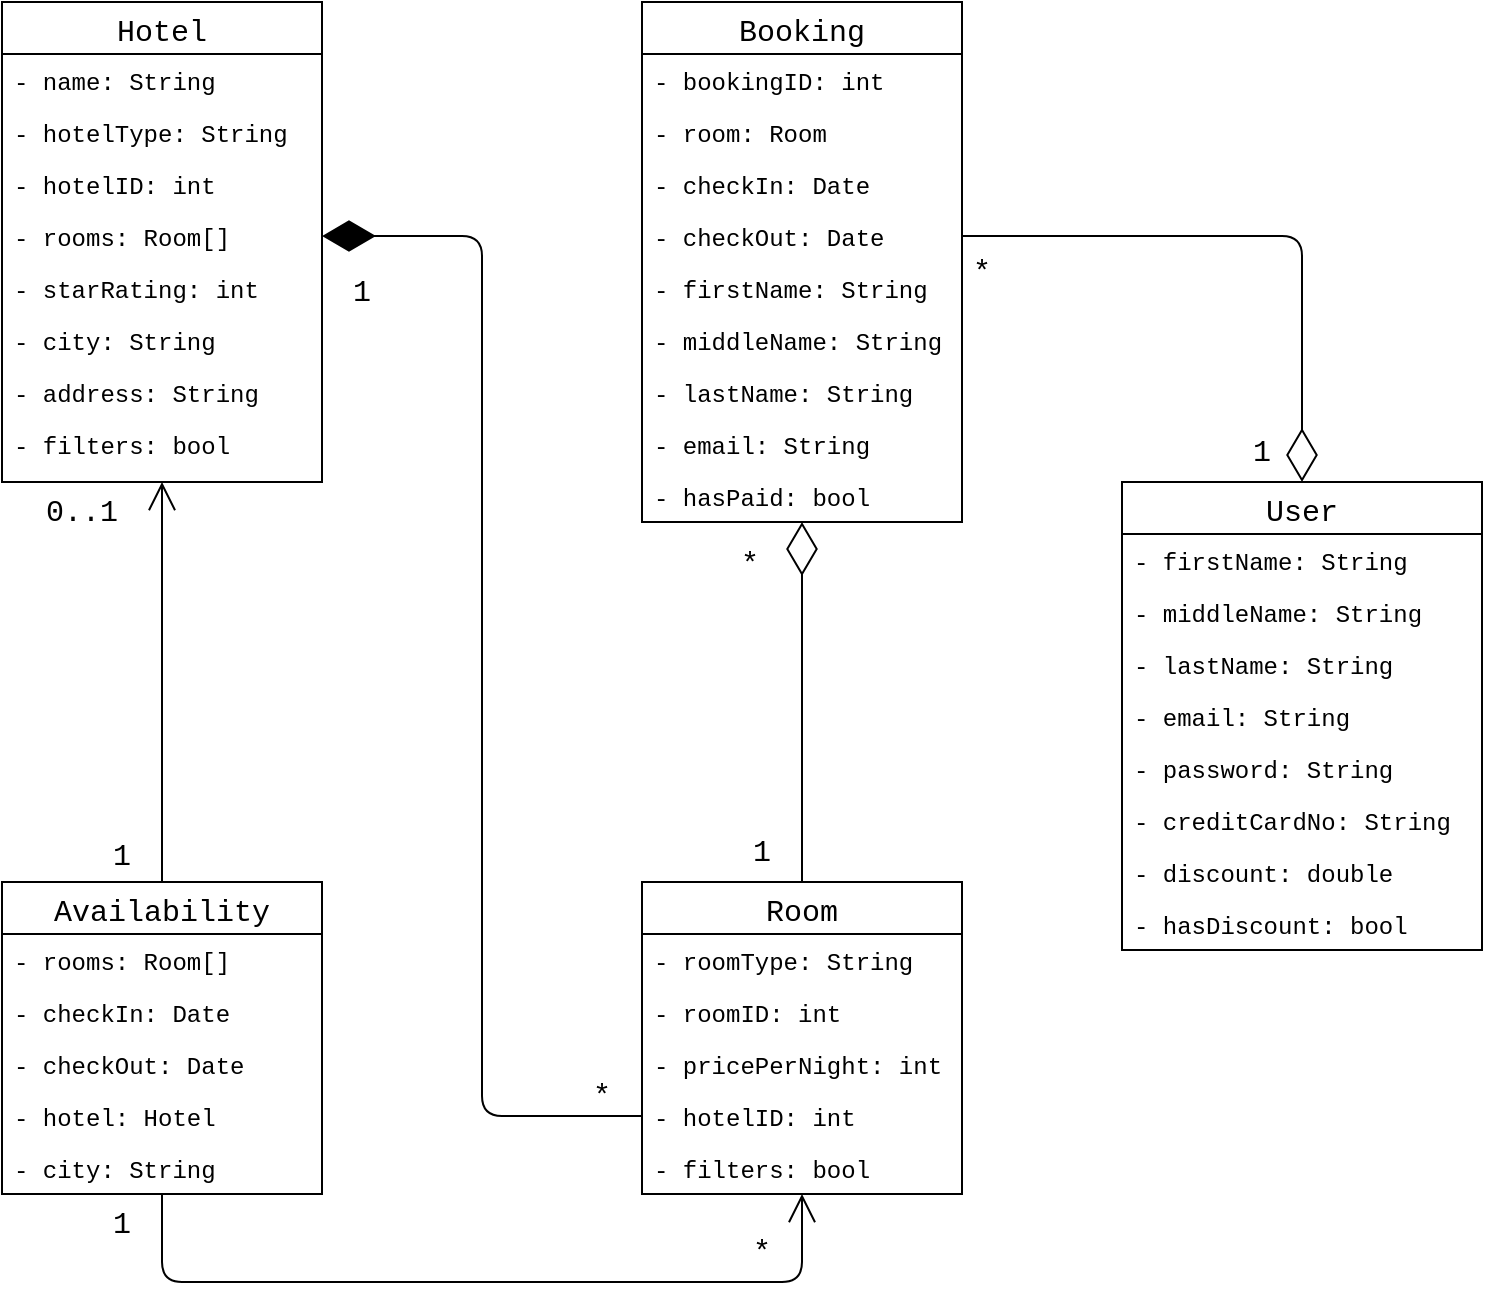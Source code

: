 <mxfile version="12.7.9" type="device"><diagram id="C5RBs43oDa-KdzZeNtuy" name="Page-1"><mxGraphModel dx="1418" dy="820" grid="1" gridSize="10" guides="1" tooltips="1" connect="1" arrows="1" fold="1" page="1" pageScale="1" pageWidth="827" pageHeight="1169" background="#FFFFFF" math="0" shadow="0"><root><mxCell id="WIyWlLk6GJQsqaUBKTNV-0"/><mxCell id="WIyWlLk6GJQsqaUBKTNV-1" parent="WIyWlLk6GJQsqaUBKTNV-0"/><mxCell id="qFRRub70nDxkKU252Yp6-81" value="Availability" style="swimlane;fontStyle=0;childLayout=stackLayout;horizontal=1;startSize=26;fillColor=none;horizontalStack=0;resizeParent=1;resizeParentMax=0;resizeLast=0;collapsible=1;marginBottom=0;fontFamily=Courier New;fontSize=15;" vertex="1" parent="WIyWlLk6GJQsqaUBKTNV-1"><mxGeometry x="40" y="480" width="160" height="156" as="geometry"/></mxCell><mxCell id="qFRRub70nDxkKU252Yp6-82" value="- rooms: Room[]" style="text;strokeColor=none;fillColor=none;align=left;verticalAlign=top;spacingLeft=4;spacingRight=4;overflow=hidden;rotatable=0;points=[[0,0.5],[1,0.5]];portConstraint=eastwest;fontFamily=Courier New;" vertex="1" parent="qFRRub70nDxkKU252Yp6-81"><mxGeometry y="26" width="160" height="26" as="geometry"/></mxCell><mxCell id="qFRRub70nDxkKU252Yp6-83" value="- checkIn: Date" style="text;strokeColor=none;fillColor=none;align=left;verticalAlign=top;spacingLeft=4;spacingRight=4;overflow=hidden;rotatable=0;points=[[0,0.5],[1,0.5]];portConstraint=eastwest;fontFamily=Courier New;" vertex="1" parent="qFRRub70nDxkKU252Yp6-81"><mxGeometry y="52" width="160" height="26" as="geometry"/></mxCell><mxCell id="qFRRub70nDxkKU252Yp6-84" value="- checkOut: Date" style="text;strokeColor=none;fillColor=none;align=left;verticalAlign=top;spacingLeft=4;spacingRight=4;overflow=hidden;rotatable=0;points=[[0,0.5],[1,0.5]];portConstraint=eastwest;fontFamily=Courier New;" vertex="1" parent="qFRRub70nDxkKU252Yp6-81"><mxGeometry y="78" width="160" height="26" as="geometry"/></mxCell><mxCell id="qFRRub70nDxkKU252Yp6-85" value="- hotel: Hotel" style="text;strokeColor=none;fillColor=none;align=left;verticalAlign=top;spacingLeft=4;spacingRight=4;overflow=hidden;rotatable=0;points=[[0,0.5],[1,0.5]];portConstraint=eastwest;fontFamily=Courier New;" vertex="1" parent="qFRRub70nDxkKU252Yp6-81"><mxGeometry y="104" width="160" height="26" as="geometry"/></mxCell><mxCell id="qFRRub70nDxkKU252Yp6-86" value="- city: String" style="text;strokeColor=none;fillColor=none;align=left;verticalAlign=top;spacingLeft=4;spacingRight=4;overflow=hidden;rotatable=0;points=[[0,0.5],[1,0.5]];portConstraint=eastwest;fontFamily=Courier New;" vertex="1" parent="qFRRub70nDxkKU252Yp6-81"><mxGeometry y="130" width="160" height="26" as="geometry"/></mxCell><mxCell id="qFRRub70nDxkKU252Yp6-87" value="Hotel" style="swimlane;fontStyle=0;childLayout=stackLayout;horizontal=1;startSize=26;fillColor=none;horizontalStack=0;resizeParent=1;resizeParentMax=0;resizeLast=0;collapsible=1;marginBottom=0;fontFamily=Courier New;fontSize=15;" vertex="1" parent="WIyWlLk6GJQsqaUBKTNV-1"><mxGeometry x="40" y="40" width="160" height="240" as="geometry"/></mxCell><mxCell id="qFRRub70nDxkKU252Yp6-88" value="- name: String" style="text;strokeColor=none;fillColor=none;align=left;verticalAlign=top;spacingLeft=4;spacingRight=4;overflow=hidden;rotatable=0;points=[[0,0.5],[1,0.5]];portConstraint=eastwest;fontFamily=Courier New;" vertex="1" parent="qFRRub70nDxkKU252Yp6-87"><mxGeometry y="26" width="160" height="26" as="geometry"/></mxCell><mxCell id="qFRRub70nDxkKU252Yp6-89" value="- hotelType: String" style="text;strokeColor=none;fillColor=none;align=left;verticalAlign=top;spacingLeft=4;spacingRight=4;overflow=hidden;rotatable=0;points=[[0,0.5],[1,0.5]];portConstraint=eastwest;fontFamily=Courier New;" vertex="1" parent="qFRRub70nDxkKU252Yp6-87"><mxGeometry y="52" width="160" height="26" as="geometry"/></mxCell><mxCell id="qFRRub70nDxkKU252Yp6-90" value="- hotelID: int" style="text;strokeColor=none;fillColor=none;align=left;verticalAlign=top;spacingLeft=4;spacingRight=4;overflow=hidden;rotatable=0;points=[[0,0.5],[1,0.5]];portConstraint=eastwest;fontFamily=Courier New;" vertex="1" parent="qFRRub70nDxkKU252Yp6-87"><mxGeometry y="78" width="160" height="26" as="geometry"/></mxCell><mxCell id="qFRRub70nDxkKU252Yp6-91" value="- rooms: Room[]" style="text;strokeColor=none;fillColor=none;align=left;verticalAlign=top;spacingLeft=4;spacingRight=4;overflow=hidden;rotatable=0;points=[[0,0.5],[1,0.5]];portConstraint=eastwest;fontFamily=Courier New;" vertex="1" parent="qFRRub70nDxkKU252Yp6-87"><mxGeometry y="104" width="160" height="26" as="geometry"/></mxCell><mxCell id="qFRRub70nDxkKU252Yp6-92" value="- starRating: int" style="text;strokeColor=none;fillColor=none;align=left;verticalAlign=top;spacingLeft=4;spacingRight=4;overflow=hidden;rotatable=0;points=[[0,0.5],[1,0.5]];portConstraint=eastwest;fontFamily=Courier New;" vertex="1" parent="qFRRub70nDxkKU252Yp6-87"><mxGeometry y="130" width="160" height="26" as="geometry"/></mxCell><mxCell id="qFRRub70nDxkKU252Yp6-93" value="- city: String" style="text;strokeColor=none;fillColor=none;align=left;verticalAlign=top;spacingLeft=4;spacingRight=4;overflow=hidden;rotatable=0;points=[[0,0.5],[1,0.5]];portConstraint=eastwest;fontFamily=Courier New;" vertex="1" parent="qFRRub70nDxkKU252Yp6-87"><mxGeometry y="156" width="160" height="26" as="geometry"/></mxCell><mxCell id="qFRRub70nDxkKU252Yp6-94" value="- address: String" style="text;strokeColor=none;fillColor=none;align=left;verticalAlign=top;spacingLeft=4;spacingRight=4;overflow=hidden;rotatable=0;points=[[0,0.5],[1,0.5]];portConstraint=eastwest;fontFamily=Courier New;" vertex="1" parent="qFRRub70nDxkKU252Yp6-87"><mxGeometry y="182" width="160" height="26" as="geometry"/></mxCell><mxCell id="qFRRub70nDxkKU252Yp6-95" value="- filters: bool" style="text;strokeColor=none;fillColor=none;align=left;verticalAlign=top;spacingLeft=4;spacingRight=4;overflow=hidden;rotatable=0;points=[[0,0.5],[1,0.5]];portConstraint=eastwest;fontFamily=Courier New;" vertex="1" parent="qFRRub70nDxkKU252Yp6-87"><mxGeometry y="208" width="160" height="32" as="geometry"/></mxCell><mxCell id="qFRRub70nDxkKU252Yp6-96" value="Booking" style="swimlane;fontStyle=0;childLayout=stackLayout;horizontal=1;startSize=26;fillColor=none;horizontalStack=0;resizeParent=1;resizeParentMax=0;resizeLast=0;collapsible=1;marginBottom=0;fontFamily=Courier New;fontSize=15;" vertex="1" parent="WIyWlLk6GJQsqaUBKTNV-1"><mxGeometry x="360" y="40" width="160" height="260" as="geometry"/></mxCell><mxCell id="qFRRub70nDxkKU252Yp6-97" value="- bookingID: int" style="text;strokeColor=none;fillColor=none;align=left;verticalAlign=top;spacingLeft=4;spacingRight=4;overflow=hidden;rotatable=0;points=[[0,0.5],[1,0.5]];portConstraint=eastwest;fontFamily=Courier New;" vertex="1" parent="qFRRub70nDxkKU252Yp6-96"><mxGeometry y="26" width="160" height="26" as="geometry"/></mxCell><mxCell id="qFRRub70nDxkKU252Yp6-98" value="- room: Room" style="text;strokeColor=none;fillColor=none;align=left;verticalAlign=top;spacingLeft=4;spacingRight=4;overflow=hidden;rotatable=0;points=[[0,0.5],[1,0.5]];portConstraint=eastwest;fontFamily=Courier New;" vertex="1" parent="qFRRub70nDxkKU252Yp6-96"><mxGeometry y="52" width="160" height="26" as="geometry"/></mxCell><mxCell id="qFRRub70nDxkKU252Yp6-99" value="- checkIn: Date" style="text;strokeColor=none;fillColor=none;align=left;verticalAlign=top;spacingLeft=4;spacingRight=4;overflow=hidden;rotatable=0;points=[[0,0.5],[1,0.5]];portConstraint=eastwest;fontFamily=Courier New;" vertex="1" parent="qFRRub70nDxkKU252Yp6-96"><mxGeometry y="78" width="160" height="26" as="geometry"/></mxCell><mxCell id="qFRRub70nDxkKU252Yp6-100" value="- checkOut: Date" style="text;strokeColor=none;fillColor=none;align=left;verticalAlign=top;spacingLeft=4;spacingRight=4;overflow=hidden;rotatable=0;points=[[0,0.5],[1,0.5]];portConstraint=eastwest;fontFamily=Courier New;" vertex="1" parent="qFRRub70nDxkKU252Yp6-96"><mxGeometry y="104" width="160" height="26" as="geometry"/></mxCell><mxCell id="qFRRub70nDxkKU252Yp6-101" value="- firstName: String" style="text;strokeColor=none;fillColor=none;align=left;verticalAlign=top;spacingLeft=4;spacingRight=4;overflow=hidden;rotatable=0;points=[[0,0.5],[1,0.5]];portConstraint=eastwest;fontFamily=Courier New;" vertex="1" parent="qFRRub70nDxkKU252Yp6-96"><mxGeometry y="130" width="160" height="26" as="geometry"/></mxCell><mxCell id="qFRRub70nDxkKU252Yp6-102" value="- middleName: String" style="text;strokeColor=none;fillColor=none;align=left;verticalAlign=top;spacingLeft=4;spacingRight=4;overflow=hidden;rotatable=0;points=[[0,0.5],[1,0.5]];portConstraint=eastwest;fontFamily=Courier New;" vertex="1" parent="qFRRub70nDxkKU252Yp6-96"><mxGeometry y="156" width="160" height="26" as="geometry"/></mxCell><mxCell id="qFRRub70nDxkKU252Yp6-103" value="- lastName: String" style="text;strokeColor=none;fillColor=none;align=left;verticalAlign=top;spacingLeft=4;spacingRight=4;overflow=hidden;rotatable=0;points=[[0,0.5],[1,0.5]];portConstraint=eastwest;fontFamily=Courier New;" vertex="1" parent="qFRRub70nDxkKU252Yp6-96"><mxGeometry y="182" width="160" height="26" as="geometry"/></mxCell><mxCell id="qFRRub70nDxkKU252Yp6-104" value="- email: String" style="text;strokeColor=none;fillColor=none;align=left;verticalAlign=top;spacingLeft=4;spacingRight=4;overflow=hidden;rotatable=0;points=[[0,0.5],[1,0.5]];portConstraint=eastwest;fontFamily=Courier New;" vertex="1" parent="qFRRub70nDxkKU252Yp6-96"><mxGeometry y="208" width="160" height="26" as="geometry"/></mxCell><mxCell id="qFRRub70nDxkKU252Yp6-105" value="- hasPaid: bool" style="text;strokeColor=none;fillColor=none;align=left;verticalAlign=top;spacingLeft=4;spacingRight=4;overflow=hidden;rotatable=0;points=[[0,0.5],[1,0.5]];portConstraint=eastwest;fontFamily=Courier New;" vertex="1" parent="qFRRub70nDxkKU252Yp6-96"><mxGeometry y="234" width="160" height="26" as="geometry"/></mxCell><mxCell id="qFRRub70nDxkKU252Yp6-106" value="Room" style="swimlane;fontStyle=0;childLayout=stackLayout;horizontal=1;startSize=26;fillColor=none;horizontalStack=0;resizeParent=1;resizeParentMax=0;resizeLast=0;collapsible=1;marginBottom=0;fontFamily=Courier New;fontSize=15;" vertex="1" parent="WIyWlLk6GJQsqaUBKTNV-1"><mxGeometry x="360" y="480" width="160" height="156" as="geometry"/></mxCell><mxCell id="qFRRub70nDxkKU252Yp6-107" value="- roomType: String" style="text;strokeColor=none;fillColor=none;align=left;verticalAlign=top;spacingLeft=4;spacingRight=4;overflow=hidden;rotatable=0;points=[[0,0.5],[1,0.5]];portConstraint=eastwest;fontFamily=Courier New;" vertex="1" parent="qFRRub70nDxkKU252Yp6-106"><mxGeometry y="26" width="160" height="26" as="geometry"/></mxCell><mxCell id="qFRRub70nDxkKU252Yp6-108" value="- roomID: int" style="text;strokeColor=none;fillColor=none;align=left;verticalAlign=top;spacingLeft=4;spacingRight=4;overflow=hidden;rotatable=0;points=[[0,0.5],[1,0.5]];portConstraint=eastwest;fontFamily=Courier New;" vertex="1" parent="qFRRub70nDxkKU252Yp6-106"><mxGeometry y="52" width="160" height="26" as="geometry"/></mxCell><mxCell id="qFRRub70nDxkKU252Yp6-109" value="- pricePerNight: int" style="text;strokeColor=none;fillColor=none;align=left;verticalAlign=top;spacingLeft=4;spacingRight=4;overflow=hidden;rotatable=0;points=[[0,0.5],[1,0.5]];portConstraint=eastwest;fontFamily=Courier New;" vertex="1" parent="qFRRub70nDxkKU252Yp6-106"><mxGeometry y="78" width="160" height="26" as="geometry"/></mxCell><mxCell id="qFRRub70nDxkKU252Yp6-110" value="- hotelID: int" style="text;strokeColor=none;fillColor=none;align=left;verticalAlign=top;spacingLeft=4;spacingRight=4;overflow=hidden;rotatable=0;points=[[0,0.5],[1,0.5]];portConstraint=eastwest;fontFamily=Courier New;" vertex="1" parent="qFRRub70nDxkKU252Yp6-106"><mxGeometry y="104" width="160" height="26" as="geometry"/></mxCell><mxCell id="qFRRub70nDxkKU252Yp6-111" value="- filters: bool" style="text;strokeColor=none;fillColor=none;align=left;verticalAlign=top;spacingLeft=4;spacingRight=4;overflow=hidden;rotatable=0;points=[[0,0.5],[1,0.5]];portConstraint=eastwest;fontFamily=Courier New;" vertex="1" parent="qFRRub70nDxkKU252Yp6-106"><mxGeometry y="130" width="160" height="26" as="geometry"/></mxCell><mxCell id="qFRRub70nDxkKU252Yp6-112" value="User" style="swimlane;fontStyle=0;childLayout=stackLayout;horizontal=1;startSize=26;fillColor=none;horizontalStack=0;resizeParent=1;resizeParentMax=0;resizeLast=0;collapsible=1;marginBottom=0;fontFamily=Courier New;fontSize=15;" vertex="1" parent="WIyWlLk6GJQsqaUBKTNV-1"><mxGeometry x="600" y="280" width="180" height="234" as="geometry"/></mxCell><mxCell id="qFRRub70nDxkKU252Yp6-113" value="- firstName: String" style="text;strokeColor=none;fillColor=none;align=left;verticalAlign=top;spacingLeft=4;spacingRight=4;overflow=hidden;rotatable=0;points=[[0,0.5],[1,0.5]];portConstraint=eastwest;fontFamily=Courier New;" vertex="1" parent="qFRRub70nDxkKU252Yp6-112"><mxGeometry y="26" width="180" height="26" as="geometry"/></mxCell><mxCell id="qFRRub70nDxkKU252Yp6-114" value="- middleName: String" style="text;strokeColor=none;fillColor=none;align=left;verticalAlign=top;spacingLeft=4;spacingRight=4;overflow=hidden;rotatable=0;points=[[0,0.5],[1,0.5]];portConstraint=eastwest;fontFamily=Courier New;" vertex="1" parent="qFRRub70nDxkKU252Yp6-112"><mxGeometry y="52" width="180" height="26" as="geometry"/></mxCell><mxCell id="qFRRub70nDxkKU252Yp6-115" value="- lastName: String" style="text;strokeColor=none;fillColor=none;align=left;verticalAlign=top;spacingLeft=4;spacingRight=4;overflow=hidden;rotatable=0;points=[[0,0.5],[1,0.5]];portConstraint=eastwest;fontFamily=Courier New;" vertex="1" parent="qFRRub70nDxkKU252Yp6-112"><mxGeometry y="78" width="180" height="26" as="geometry"/></mxCell><mxCell id="qFRRub70nDxkKU252Yp6-116" value="- email: String" style="text;strokeColor=none;fillColor=none;align=left;verticalAlign=top;spacingLeft=4;spacingRight=4;overflow=hidden;rotatable=0;points=[[0,0.5],[1,0.5]];portConstraint=eastwest;fontFamily=Courier New;" vertex="1" parent="qFRRub70nDxkKU252Yp6-112"><mxGeometry y="104" width="180" height="26" as="geometry"/></mxCell><mxCell id="qFRRub70nDxkKU252Yp6-117" value="- password: String" style="text;strokeColor=none;fillColor=none;align=left;verticalAlign=top;spacingLeft=4;spacingRight=4;overflow=hidden;rotatable=0;points=[[0,0.5],[1,0.5]];portConstraint=eastwest;fontFamily=Courier New;" vertex="1" parent="qFRRub70nDxkKU252Yp6-112"><mxGeometry y="130" width="180" height="26" as="geometry"/></mxCell><mxCell id="qFRRub70nDxkKU252Yp6-118" value="- creditCardNo: String" style="text;strokeColor=none;fillColor=none;align=left;verticalAlign=top;spacingLeft=4;spacingRight=4;overflow=hidden;rotatable=0;points=[[0,0.5],[1,0.5]];portConstraint=eastwest;fontFamily=Courier New;" vertex="1" parent="qFRRub70nDxkKU252Yp6-112"><mxGeometry y="156" width="180" height="26" as="geometry"/></mxCell><mxCell id="qFRRub70nDxkKU252Yp6-119" value="- discount: double" style="text;strokeColor=none;fillColor=none;align=left;verticalAlign=top;spacingLeft=4;spacingRight=4;overflow=hidden;rotatable=0;points=[[0,0.5],[1,0.5]];portConstraint=eastwest;fontFamily=Courier New;" vertex="1" parent="qFRRub70nDxkKU252Yp6-112"><mxGeometry y="182" width="180" height="26" as="geometry"/></mxCell><mxCell id="qFRRub70nDxkKU252Yp6-120" value="- hasDiscount: bool" style="text;strokeColor=none;fillColor=none;align=left;verticalAlign=top;spacingLeft=4;spacingRight=4;overflow=hidden;rotatable=0;points=[[0,0.5],[1,0.5]];portConstraint=eastwest;fontFamily=Courier New;" vertex="1" parent="qFRRub70nDxkKU252Yp6-112"><mxGeometry y="208" width="180" height="26" as="geometry"/></mxCell><mxCell id="qFRRub70nDxkKU252Yp6-121" value="" style="endArrow=diamondThin;endFill=1;endSize=24;html=1;fontFamily=Courier New;fontSize=15;entryX=1;entryY=0.5;entryDx=0;entryDy=0;exitX=0;exitY=0.5;exitDx=0;exitDy=0;" edge="1" parent="WIyWlLk6GJQsqaUBKTNV-1" source="qFRRub70nDxkKU252Yp6-110" target="qFRRub70nDxkKU252Yp6-91"><mxGeometry width="160" relative="1" as="geometry"><mxPoint x="200" y="380" as="sourcePoint"/><mxPoint x="360" y="380" as="targetPoint"/><Array as="points"><mxPoint x="280" y="597"/><mxPoint x="280" y="157"/></Array></mxGeometry></mxCell><mxCell id="qFRRub70nDxkKU252Yp6-130" value="" style="endArrow=open;endFill=1;endSize=12;html=1;fontFamily=Courier New;fontSize=15;exitX=0.5;exitY=0;exitDx=0;exitDy=0;entryX=0.5;entryY=1;entryDx=0;entryDy=0;" edge="1" parent="WIyWlLk6GJQsqaUBKTNV-1" source="qFRRub70nDxkKU252Yp6-81" target="qFRRub70nDxkKU252Yp6-87"><mxGeometry width="160" relative="1" as="geometry"><mxPoint x="60" y="390" as="sourcePoint"/><mxPoint x="220" y="390" as="targetPoint"/></mxGeometry></mxCell><mxCell id="qFRRub70nDxkKU252Yp6-131" value="" style="endArrow=open;endFill=1;endSize=12;html=1;fontFamily=Courier New;fontSize=15;exitX=0.5;exitY=1;exitDx=0;exitDy=0;entryX=0.5;entryY=1;entryDx=0;entryDy=0;" edge="1" parent="WIyWlLk6GJQsqaUBKTNV-1" source="qFRRub70nDxkKU252Yp6-81" target="qFRRub70nDxkKU252Yp6-106"><mxGeometry width="160" relative="1" as="geometry"><mxPoint x="210" y="700" as="sourcePoint"/><mxPoint x="370" y="700" as="targetPoint"/><Array as="points"><mxPoint x="120" y="680"/><mxPoint x="440" y="680"/></Array></mxGeometry></mxCell><mxCell id="qFRRub70nDxkKU252Yp6-132" value="" style="endArrow=diamondThin;endFill=0;endSize=24;html=1;fontFamily=Courier New;fontSize=15;exitX=1;exitY=0.5;exitDx=0;exitDy=0;entryX=0.5;entryY=0;entryDx=0;entryDy=0;" edge="1" parent="WIyWlLk6GJQsqaUBKTNV-1" source="qFRRub70nDxkKU252Yp6-100" target="qFRRub70nDxkKU252Yp6-112"><mxGeometry width="160" relative="1" as="geometry"><mxPoint x="610" y="160" as="sourcePoint"/><mxPoint x="770" y="160" as="targetPoint"/><Array as="points"><mxPoint x="690" y="157"/></Array></mxGeometry></mxCell><mxCell id="qFRRub70nDxkKU252Yp6-133" value="" style="endArrow=diamondThin;endFill=0;endSize=24;html=1;fontFamily=Courier New;fontSize=15;entryX=0.5;entryY=1;entryDx=0;entryDy=0;exitX=0.5;exitY=0;exitDx=0;exitDy=0;" edge="1" parent="WIyWlLk6GJQsqaUBKTNV-1" source="qFRRub70nDxkKU252Yp6-106" target="qFRRub70nDxkKU252Yp6-96"><mxGeometry width="160" relative="1" as="geometry"><mxPoint x="340" y="390" as="sourcePoint"/><mxPoint x="500" y="390" as="targetPoint"/></mxGeometry></mxCell><mxCell id="qFRRub70nDxkKU252Yp6-136" value="1" style="text;align=center;fontStyle=0;verticalAlign=middle;spacingLeft=3;spacingRight=3;strokeColor=none;rotatable=0;points=[[0,0.5],[1,0.5]];portConstraint=eastwest;fontFamily=Courier New;fontSize=15;" vertex="1" parent="WIyWlLk6GJQsqaUBKTNV-1"><mxGeometry x="630" y="250" width="80" height="26" as="geometry"/></mxCell><mxCell id="qFRRub70nDxkKU252Yp6-137" value="0..1" style="text;align=center;fontStyle=0;verticalAlign=middle;spacingLeft=3;spacingRight=3;strokeColor=none;rotatable=0;points=[[0,0.5],[1,0.5]];portConstraint=eastwest;fontFamily=Courier New;fontSize=15;" vertex="1" parent="WIyWlLk6GJQsqaUBKTNV-1"><mxGeometry x="40" y="280" width="80" height="26" as="geometry"/></mxCell><mxCell id="qFRRub70nDxkKU252Yp6-138" value="1" style="text;align=center;fontStyle=0;verticalAlign=middle;spacingLeft=3;spacingRight=3;strokeColor=none;rotatable=0;points=[[0,0.5],[1,0.5]];portConstraint=eastwest;fontFamily=Courier New;fontSize=15;" vertex="1" parent="WIyWlLk6GJQsqaUBKTNV-1"><mxGeometry x="60" y="450" width="80" height="30" as="geometry"/></mxCell><mxCell id="qFRRub70nDxkKU252Yp6-140" value="1" style="text;align=center;fontStyle=0;verticalAlign=middle;spacingLeft=3;spacingRight=3;strokeColor=none;rotatable=0;points=[[0,0.5],[1,0.5]];portConstraint=eastwest;fontFamily=Courier New;fontSize=15;" vertex="1" parent="WIyWlLk6GJQsqaUBKTNV-1"><mxGeometry x="60" y="636" width="80" height="26" as="geometry"/></mxCell><mxCell id="qFRRub70nDxkKU252Yp6-141" value="1" style="text;align=center;fontStyle=0;verticalAlign=middle;spacingLeft=3;spacingRight=3;strokeColor=none;rotatable=0;points=[[0,0.5],[1,0.5]];portConstraint=eastwest;fontFamily=Courier New;fontSize=15;" vertex="1" parent="WIyWlLk6GJQsqaUBKTNV-1"><mxGeometry x="380" y="450" width="80" height="26" as="geometry"/></mxCell><mxCell id="qFRRub70nDxkKU252Yp6-142" value="1" style="text;align=center;fontStyle=0;verticalAlign=middle;spacingLeft=3;spacingRight=3;strokeColor=none;rotatable=0;points=[[0,0.5],[1,0.5]];portConstraint=eastwest;fontFamily=Courier New;fontSize=15;" vertex="1" parent="WIyWlLk6GJQsqaUBKTNV-1"><mxGeometry x="180" y="170" width="80" height="26" as="geometry"/></mxCell><mxCell id="qFRRub70nDxkKU252Yp6-143" value="*" style="text;align=center;fontStyle=0;verticalAlign=middle;spacingLeft=3;spacingRight=3;strokeColor=none;rotatable=0;points=[[0,0.5],[1,0.5]];portConstraint=eastwest;fontFamily=Courier New;fontSize=15;" vertex="1" parent="WIyWlLk6GJQsqaUBKTNV-1"><mxGeometry x="374" y="306" width="80" height="26" as="geometry"/></mxCell><mxCell id="qFRRub70nDxkKU252Yp6-144" value="*" style="text;align=center;fontStyle=0;verticalAlign=middle;spacingLeft=3;spacingRight=3;strokeColor=none;rotatable=0;points=[[0,0.5],[1,0.5]];portConstraint=eastwest;fontFamily=Courier New;fontSize=15;" vertex="1" parent="WIyWlLk6GJQsqaUBKTNV-1"><mxGeometry x="490" y="160" width="80" height="26" as="geometry"/></mxCell><mxCell id="qFRRub70nDxkKU252Yp6-145" value="*" style="text;align=center;fontStyle=0;verticalAlign=middle;spacingLeft=3;spacingRight=3;strokeColor=none;rotatable=0;points=[[0,0.5],[1,0.5]];portConstraint=eastwest;fontFamily=Courier New;fontSize=15;" vertex="1" parent="WIyWlLk6GJQsqaUBKTNV-1"><mxGeometry x="300" y="572" width="80" height="26" as="geometry"/></mxCell><mxCell id="qFRRub70nDxkKU252Yp6-146" value="*" style="text;align=center;fontStyle=0;verticalAlign=middle;spacingLeft=3;spacingRight=3;strokeColor=none;rotatable=0;points=[[0,0.5],[1,0.5]];portConstraint=eastwest;fontFamily=Courier New;fontSize=15;" vertex="1" parent="WIyWlLk6GJQsqaUBKTNV-1"><mxGeometry x="380" y="650" width="80" height="26" as="geometry"/></mxCell></root></mxGraphModel></diagram></mxfile>